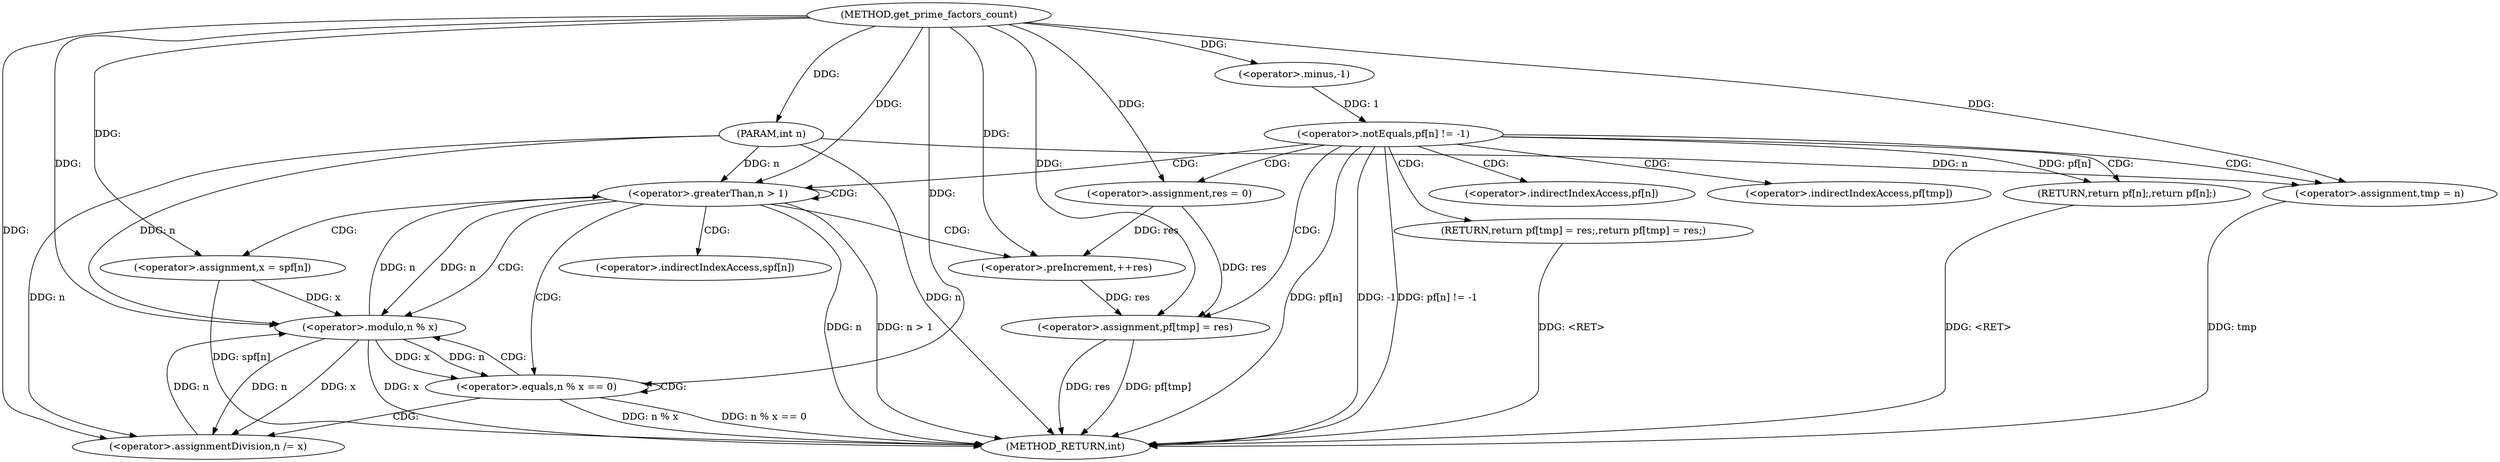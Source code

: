 digraph "get_prime_factors_count" {  
"1000227" [label = "(METHOD,get_prime_factors_count)" ]
"1000278" [label = "(METHOD_RETURN,int)" ]
"1000228" [label = "(PARAM,int n)" ]
"1000242" [label = "(<operator>.assignment,tmp = n)" ]
"1000246" [label = "(<operator>.assignment,res = 0)" ]
"1000272" [label = "(RETURN,return pf[tmp] = res;,return pf[tmp] = res;)" ]
"1000231" [label = "(<operator>.notEquals,pf[n] != -1)" ]
"1000237" [label = "(RETURN,return pf[n];,return pf[n];)" ]
"1000250" [label = "(<operator>.greaterThan,n > 1)" ]
"1000273" [label = "(<operator>.assignment,pf[tmp] = res)" ]
"1000254" [label = "(<operator>.preIncrement,++res)" ]
"1000257" [label = "(<operator>.assignment,x = spf[n])" ]
"1000235" [label = "(<operator>.minus,-1)" ]
"1000263" [label = "(<operator>.equals,n % x == 0)" ]
"1000269" [label = "(<operator>.assignmentDivision,n /= x)" ]
"1000264" [label = "(<operator>.modulo,n % x)" ]
"1000238" [label = "(<operator>.indirectIndexAccess,pf[n])" ]
"1000274" [label = "(<operator>.indirectIndexAccess,pf[tmp])" ]
"1000259" [label = "(<operator>.indirectIndexAccess,spf[n])" ]
  "1000237" -> "1000278"  [ label = "DDG: <RET>"] 
  "1000228" -> "1000278"  [ label = "DDG: n"] 
  "1000231" -> "1000278"  [ label = "DDG: pf[n]"] 
  "1000231" -> "1000278"  [ label = "DDG: -1"] 
  "1000231" -> "1000278"  [ label = "DDG: pf[n] != -1"] 
  "1000242" -> "1000278"  [ label = "DDG: tmp"] 
  "1000250" -> "1000278"  [ label = "DDG: n"] 
  "1000250" -> "1000278"  [ label = "DDG: n > 1"] 
  "1000273" -> "1000278"  [ label = "DDG: pf[tmp]"] 
  "1000273" -> "1000278"  [ label = "DDG: res"] 
  "1000257" -> "1000278"  [ label = "DDG: spf[n]"] 
  "1000264" -> "1000278"  [ label = "DDG: x"] 
  "1000263" -> "1000278"  [ label = "DDG: n % x"] 
  "1000263" -> "1000278"  [ label = "DDG: n % x == 0"] 
  "1000272" -> "1000278"  [ label = "DDG: <RET>"] 
  "1000227" -> "1000228"  [ label = "DDG: "] 
  "1000228" -> "1000242"  [ label = "DDG: n"] 
  "1000227" -> "1000242"  [ label = "DDG: "] 
  "1000227" -> "1000246"  [ label = "DDG: "] 
  "1000231" -> "1000237"  [ label = "DDG: pf[n]"] 
  "1000246" -> "1000273"  [ label = "DDG: res"] 
  "1000254" -> "1000273"  [ label = "DDG: res"] 
  "1000227" -> "1000273"  [ label = "DDG: "] 
  "1000235" -> "1000231"  [ label = "DDG: 1"] 
  "1000264" -> "1000250"  [ label = "DDG: n"] 
  "1000228" -> "1000250"  [ label = "DDG: n"] 
  "1000227" -> "1000250"  [ label = "DDG: "] 
  "1000227" -> "1000235"  [ label = "DDG: "] 
  "1000246" -> "1000254"  [ label = "DDG: res"] 
  "1000227" -> "1000254"  [ label = "DDG: "] 
  "1000227" -> "1000257"  [ label = "DDG: "] 
  "1000264" -> "1000263"  [ label = "DDG: n"] 
  "1000264" -> "1000263"  [ label = "DDG: x"] 
  "1000227" -> "1000263"  [ label = "DDG: "] 
  "1000264" -> "1000269"  [ label = "DDG: x"] 
  "1000227" -> "1000269"  [ label = "DDG: "] 
  "1000250" -> "1000264"  [ label = "DDG: n"] 
  "1000269" -> "1000264"  [ label = "DDG: n"] 
  "1000228" -> "1000264"  [ label = "DDG: n"] 
  "1000227" -> "1000264"  [ label = "DDG: "] 
  "1000257" -> "1000264"  [ label = "DDG: x"] 
  "1000264" -> "1000269"  [ label = "DDG: n"] 
  "1000228" -> "1000269"  [ label = "DDG: n"] 
  "1000231" -> "1000272"  [ label = "CDG: "] 
  "1000231" -> "1000242"  [ label = "CDG: "] 
  "1000231" -> "1000246"  [ label = "CDG: "] 
  "1000231" -> "1000238"  [ label = "CDG: "] 
  "1000231" -> "1000237"  [ label = "CDG: "] 
  "1000231" -> "1000250"  [ label = "CDG: "] 
  "1000231" -> "1000273"  [ label = "CDG: "] 
  "1000231" -> "1000274"  [ label = "CDG: "] 
  "1000250" -> "1000254"  [ label = "CDG: "] 
  "1000250" -> "1000250"  [ label = "CDG: "] 
  "1000250" -> "1000257"  [ label = "CDG: "] 
  "1000250" -> "1000264"  [ label = "CDG: "] 
  "1000250" -> "1000263"  [ label = "CDG: "] 
  "1000250" -> "1000259"  [ label = "CDG: "] 
  "1000263" -> "1000269"  [ label = "CDG: "] 
  "1000263" -> "1000264"  [ label = "CDG: "] 
  "1000263" -> "1000263"  [ label = "CDG: "] 
}
